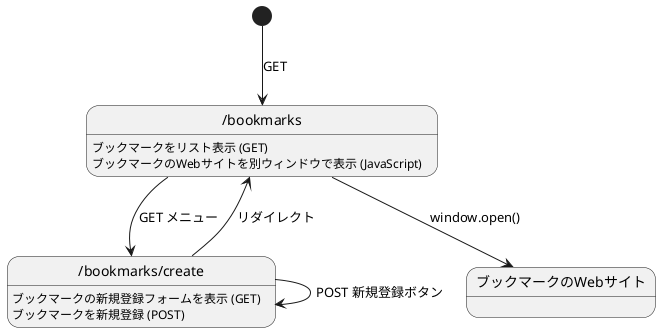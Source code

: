 @startuml

[*] --> bookmarks : GET
bookmarks --> bookmarks_create : GET メニュー
bookmarks --> external_site : window.open()
bookmarks_create --> bookmarks_create : POST 新規登録ボタン
bookmarks_create --> bookmarks : リダイレクト

state "/bookmarks" as bookmarks
bookmarks: ブックマークをリスト表示 (GET)
bookmarks: ブックマークのWebサイトを別ウィンドウで表示 (JavaScript)

state "/bookmarks/create" as bookmarks_create
bookmarks_create: ブックマークの新規登録フォームを表示 (GET)
bookmarks_create: ブックマークを新規登録 (POST)

state "ブックマークのWebサイト" as external_site

@enduml
